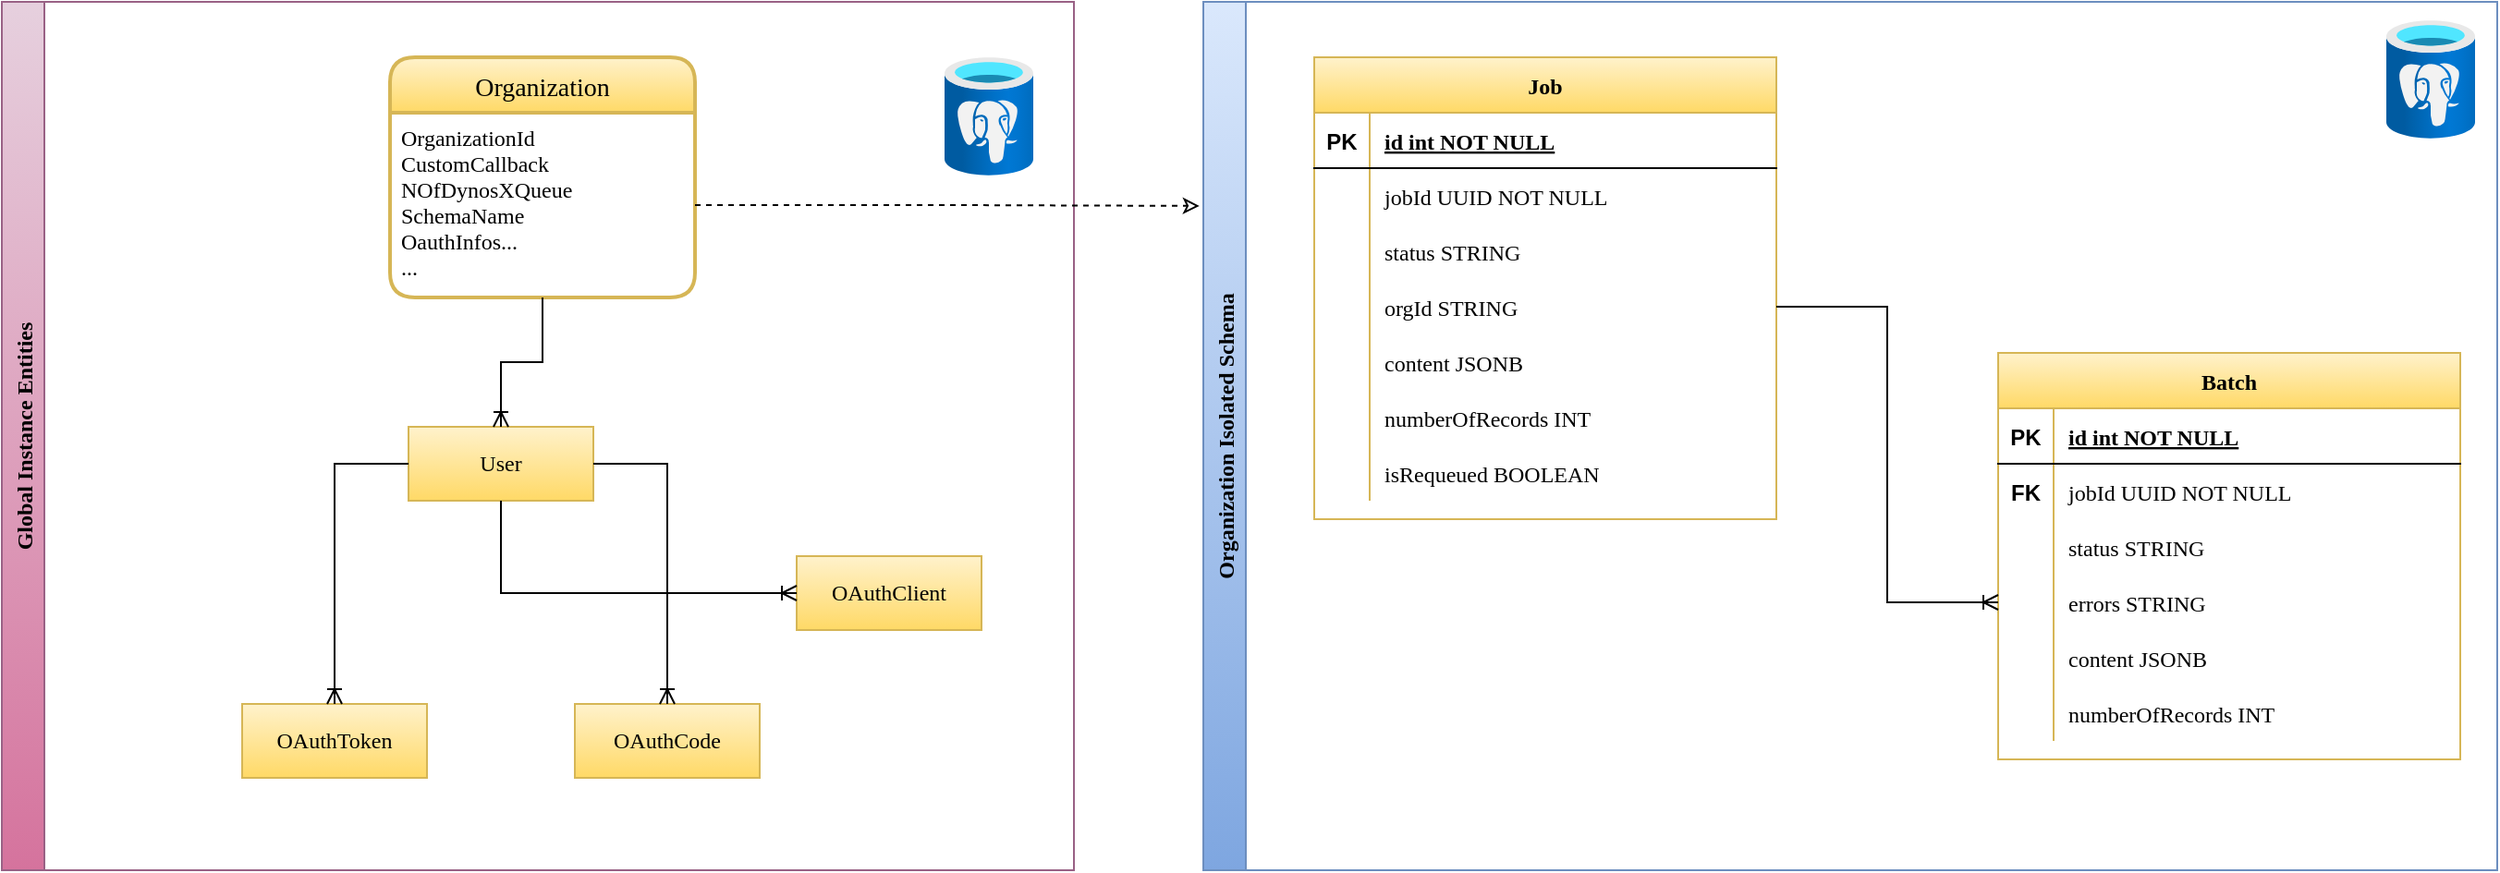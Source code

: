 <mxfile version="17.5.0" type="github">
  <diagram id="R2lEEEUBdFMjLlhIrx00" name="Page-1">
    <mxGraphModel dx="1185" dy="1688" grid="1" gridSize="10" guides="1" tooltips="1" connect="1" arrows="1" fold="1" page="1" pageScale="1" pageWidth="850" pageHeight="1100" math="0" shadow="0" extFonts="Permanent Marker^https://fonts.googleapis.com/css?family=Permanent+Marker">
      <root>
        <mxCell id="0" />
        <mxCell id="1" parent="0" />
        <mxCell id="2rapCwgigCF9VeGwZqSI-26" value="Global Instance Entities" style="swimlane;horizontal=0;fillColor=#e6d0de;gradientColor=#d5739d;strokeColor=#996185;fontFamily=Lucida Console;" vertex="1" parent="1">
          <mxGeometry x="60" y="-30" width="580" height="470" as="geometry" />
        </mxCell>
        <mxCell id="2rapCwgigCF9VeGwZqSI-57" value="" style="group" vertex="1" connectable="0" parent="2rapCwgigCF9VeGwZqSI-26">
          <mxGeometry x="130" y="230" width="400" height="190" as="geometry" />
        </mxCell>
        <mxCell id="2rapCwgigCF9VeGwZqSI-23" value="&lt;font face=&quot;Lucida Console&quot;&gt;OAuthClient&lt;/font&gt;" style="whiteSpace=wrap;html=1;align=center;fillColor=#fff2cc;strokeColor=#d6b656;gradientColor=#ffd966;" vertex="1" parent="2rapCwgigCF9VeGwZqSI-57">
          <mxGeometry x="300" y="70" width="100" height="40" as="geometry" />
        </mxCell>
        <mxCell id="2rapCwgigCF9VeGwZqSI-21" value="&lt;font face=&quot;Lucida Console&quot;&gt;User&lt;/font&gt;" style="whiteSpace=wrap;html=1;align=center;fillColor=#fff2cc;strokeColor=#d6b656;gradientColor=#ffd966;" vertex="1" parent="2rapCwgigCF9VeGwZqSI-57">
          <mxGeometry x="90" width="100" height="40" as="geometry" />
        </mxCell>
        <mxCell id="2rapCwgigCF9VeGwZqSI-36" style="edgeStyle=orthogonalEdgeStyle;rounded=0;orthogonalLoop=1;jettySize=auto;html=1;exitX=0.5;exitY=1;exitDx=0;exitDy=0;entryX=0;entryY=0.5;entryDx=0;entryDy=0;endArrow=ERoneToMany;endFill=0;" edge="1" parent="2rapCwgigCF9VeGwZqSI-57" source="2rapCwgigCF9VeGwZqSI-21" target="2rapCwgigCF9VeGwZqSI-23">
          <mxGeometry relative="1" as="geometry">
            <mxPoint x="150" y="-90" as="sourcePoint" />
            <mxPoint x="150" y="-30.0" as="targetPoint" />
          </mxGeometry>
        </mxCell>
        <mxCell id="2rapCwgigCF9VeGwZqSI-43" value="" style="group" vertex="1" connectable="0" parent="2rapCwgigCF9VeGwZqSI-57">
          <mxGeometry y="150" width="280" height="40" as="geometry" />
        </mxCell>
        <mxCell id="2rapCwgigCF9VeGwZqSI-24" value="&lt;font face=&quot;Lucida Console&quot;&gt;OAuthCode&lt;/font&gt;" style="whiteSpace=wrap;html=1;align=center;fillColor=#fff2cc;strokeColor=#d6b656;gradientColor=#ffd966;" vertex="1" parent="2rapCwgigCF9VeGwZqSI-43">
          <mxGeometry x="180" width="100" height="40" as="geometry" />
        </mxCell>
        <mxCell id="2rapCwgigCF9VeGwZqSI-25" value="&lt;font face=&quot;Lucida Console&quot;&gt;OAuthToken&lt;/font&gt;" style="whiteSpace=wrap;html=1;align=center;fillColor=#fff2cc;strokeColor=#d6b656;gradientColor=#ffd966;" vertex="1" parent="2rapCwgigCF9VeGwZqSI-43">
          <mxGeometry width="100" height="40" as="geometry" />
        </mxCell>
        <mxCell id="2rapCwgigCF9VeGwZqSI-38" style="edgeStyle=orthogonalEdgeStyle;rounded=0;orthogonalLoop=1;jettySize=auto;html=1;exitX=1;exitY=0.5;exitDx=0;exitDy=0;entryX=0.5;entryY=0;entryDx=0;entryDy=0;endArrow=ERoneToMany;endFill=0;" edge="1" parent="2rapCwgigCF9VeGwZqSI-57" source="2rapCwgigCF9VeGwZqSI-21" target="2rapCwgigCF9VeGwZqSI-24">
          <mxGeometry relative="1" as="geometry">
            <mxPoint x="100" y="30" as="sourcePoint" />
            <mxPoint x="60" y="160" as="targetPoint" />
          </mxGeometry>
        </mxCell>
        <mxCell id="2rapCwgigCF9VeGwZqSI-37" style="edgeStyle=orthogonalEdgeStyle;rounded=0;orthogonalLoop=1;jettySize=auto;html=1;exitX=0;exitY=0.5;exitDx=0;exitDy=0;entryX=0.5;entryY=0;entryDx=0;entryDy=0;endArrow=ERoneToMany;endFill=0;" edge="1" parent="2rapCwgigCF9VeGwZqSI-57" source="2rapCwgigCF9VeGwZqSI-21" target="2rapCwgigCF9VeGwZqSI-25">
          <mxGeometry relative="1" as="geometry">
            <mxPoint x="150" y="50" as="sourcePoint" />
            <mxPoint x="290" y="100" as="targetPoint" />
          </mxGeometry>
        </mxCell>
        <mxCell id="2rapCwgigCF9VeGwZqSI-60" value="" style="shape=partialRectangle;connectable=0;fillColor=none;top=0;left=0;bottom=0;right=0;editable=1;overflow=hidden;fontFamily=Lucida Console;" vertex="1" parent="2rapCwgigCF9VeGwZqSI-26">
          <mxGeometry x="195" y="190" width="30" height="30" as="geometry">
            <mxRectangle width="30" height="30" as="alternateBounds" />
          </mxGeometry>
        </mxCell>
        <mxCell id="2rapCwgigCF9VeGwZqSI-61" value="Organization" style="swimlane;childLayout=stackLayout;horizontal=1;startSize=30;horizontalStack=0;rounded=1;fontSize=14;fontStyle=0;strokeWidth=2;resizeParent=0;resizeLast=1;shadow=0;dashed=0;align=center;fontFamily=Lucida Console;fillColor=#fff2cc;gradientColor=#ffd966;strokeColor=#d6b656;" vertex="1" parent="2rapCwgigCF9VeGwZqSI-26">
          <mxGeometry x="210" y="30" width="165" height="130" as="geometry" />
        </mxCell>
        <mxCell id="2rapCwgigCF9VeGwZqSI-62" value="OrganizationId&#xa;CustomCallback&#xa;NOfDynosXQueue&#xa;SchemaName&#xa;OauthInfos...&#xa;..." style="align=left;strokeColor=none;fillColor=none;spacingLeft=4;fontSize=12;verticalAlign=top;resizable=0;rotatable=0;part=1;fontFamily=Lucida Console;" vertex="1" parent="2rapCwgigCF9VeGwZqSI-61">
          <mxGeometry y="30" width="165" height="100" as="geometry" />
        </mxCell>
        <mxCell id="2rapCwgigCF9VeGwZqSI-63" style="edgeStyle=orthogonalEdgeStyle;rounded=0;orthogonalLoop=1;jettySize=auto;html=1;exitX=0.5;exitY=1;exitDx=0;exitDy=0;entryX=0.5;entryY=0;entryDx=0;entryDy=0;endArrow=ERoneToMany;endFill=0;" edge="1" parent="2rapCwgigCF9VeGwZqSI-26" source="2rapCwgigCF9VeGwZqSI-62" target="2rapCwgigCF9VeGwZqSI-21">
          <mxGeometry relative="1" as="geometry">
            <mxPoint x="280.0" y="280" as="sourcePoint" />
            <mxPoint x="440" y="330" as="targetPoint" />
          </mxGeometry>
        </mxCell>
        <mxCell id="2rapCwgigCF9VeGwZqSI-64" value="" style="aspect=fixed;html=1;points=[];align=center;image;fontSize=12;image=img/lib/azure2/databases/Azure_Database_PostgreSQL_Server.svg;fontFamily=Lucida Console;" vertex="1" parent="2rapCwgigCF9VeGwZqSI-26">
          <mxGeometry x="510" y="30" width="48" height="64" as="geometry" />
        </mxCell>
        <mxCell id="2rapCwgigCF9VeGwZqSI-65" value="Organization Isolated Schema" style="swimlane;horizontal=0;fillColor=#dae8fc;gradientColor=#7ea6e0;strokeColor=#6c8ebf;fontFamily=Lucida Console;" vertex="1" parent="1">
          <mxGeometry x="710" y="-30" width="700" height="470" as="geometry" />
        </mxCell>
        <mxCell id="2rapCwgigCF9VeGwZqSI-75" value="" style="shape=partialRectangle;connectable=0;fillColor=none;top=0;left=0;bottom=0;right=0;editable=1;overflow=hidden;fontFamily=Lucida Console;" vertex="1" parent="2rapCwgigCF9VeGwZqSI-65">
          <mxGeometry x="195" y="190" width="30" height="30" as="geometry">
            <mxRectangle width="30" height="30" as="alternateBounds" />
          </mxGeometry>
        </mxCell>
        <mxCell id="2rapCwgigCF9VeGwZqSI-79" value="" style="aspect=fixed;html=1;points=[];align=center;image;fontSize=12;image=img/lib/azure2/databases/Azure_Database_PostgreSQL_Server.svg;fontFamily=Lucida Console;" vertex="1" parent="2rapCwgigCF9VeGwZqSI-65">
          <mxGeometry x="640" y="10" width="48" height="64" as="geometry" />
        </mxCell>
        <mxCell id="C-vyLk0tnHw3VtMMgP7b-2" value="Job" style="shape=table;startSize=30;container=1;collapsible=1;childLayout=tableLayout;fixedRows=1;rowLines=0;fontStyle=1;align=center;resizeLast=1;fillColor=#fff2cc;gradientColor=#ffd966;strokeColor=#d6b656;fontFamily=Lucida Console;" parent="2rapCwgigCF9VeGwZqSI-65" vertex="1">
          <mxGeometry x="60" y="30" width="250" height="250" as="geometry" />
        </mxCell>
        <mxCell id="C-vyLk0tnHw3VtMMgP7b-3" value="" style="shape=partialRectangle;collapsible=0;dropTarget=0;pointerEvents=0;fillColor=none;points=[[0,0.5],[1,0.5]];portConstraint=eastwest;top=0;left=0;right=0;bottom=1;" parent="C-vyLk0tnHw3VtMMgP7b-2" vertex="1">
          <mxGeometry y="30" width="250" height="30" as="geometry" />
        </mxCell>
        <mxCell id="C-vyLk0tnHw3VtMMgP7b-4" value="PK" style="shape=partialRectangle;overflow=hidden;connectable=0;fillColor=none;top=0;left=0;bottom=0;right=0;fontStyle=1;" parent="C-vyLk0tnHw3VtMMgP7b-3" vertex="1">
          <mxGeometry width="30" height="30" as="geometry">
            <mxRectangle width="30" height="30" as="alternateBounds" />
          </mxGeometry>
        </mxCell>
        <mxCell id="C-vyLk0tnHw3VtMMgP7b-5" value="id int NOT NULL " style="shape=partialRectangle;overflow=hidden;connectable=0;fillColor=none;top=0;left=0;bottom=0;right=0;align=left;spacingLeft=6;fontStyle=5;fontFamily=Lucida Console;" parent="C-vyLk0tnHw3VtMMgP7b-3" vertex="1">
          <mxGeometry x="30" width="220" height="30" as="geometry">
            <mxRectangle width="220" height="30" as="alternateBounds" />
          </mxGeometry>
        </mxCell>
        <mxCell id="C-vyLk0tnHw3VtMMgP7b-6" value="" style="shape=partialRectangle;collapsible=0;dropTarget=0;pointerEvents=0;fillColor=none;points=[[0,0.5],[1,0.5]];portConstraint=eastwest;top=0;left=0;right=0;bottom=0;" parent="C-vyLk0tnHw3VtMMgP7b-2" vertex="1">
          <mxGeometry y="60" width="250" height="30" as="geometry" />
        </mxCell>
        <mxCell id="C-vyLk0tnHw3VtMMgP7b-7" value="" style="shape=partialRectangle;overflow=hidden;connectable=0;fillColor=none;top=0;left=0;bottom=0;right=0;" parent="C-vyLk0tnHw3VtMMgP7b-6" vertex="1">
          <mxGeometry width="30" height="30" as="geometry">
            <mxRectangle width="30" height="30" as="alternateBounds" />
          </mxGeometry>
        </mxCell>
        <mxCell id="C-vyLk0tnHw3VtMMgP7b-8" value="jobId UUID NOT NULL" style="shape=partialRectangle;overflow=hidden;connectable=0;fillColor=none;top=0;left=0;bottom=0;right=0;align=left;spacingLeft=6;fontFamily=Lucida Console;" parent="C-vyLk0tnHw3VtMMgP7b-6" vertex="1">
          <mxGeometry x="30" width="220" height="30" as="geometry">
            <mxRectangle width="220" height="30" as="alternateBounds" />
          </mxGeometry>
        </mxCell>
        <mxCell id="2rapCwgigCF9VeGwZqSI-137" value="" style="shape=partialRectangle;collapsible=0;dropTarget=0;pointerEvents=0;fillColor=none;points=[[0,0.5],[1,0.5]];portConstraint=eastwest;top=0;left=0;right=0;bottom=0;" vertex="1" parent="C-vyLk0tnHw3VtMMgP7b-2">
          <mxGeometry y="90" width="250" height="30" as="geometry" />
        </mxCell>
        <mxCell id="2rapCwgigCF9VeGwZqSI-138" value="" style="shape=partialRectangle;overflow=hidden;connectable=0;fillColor=none;top=0;left=0;bottom=0;right=0;" vertex="1" parent="2rapCwgigCF9VeGwZqSI-137">
          <mxGeometry width="30" height="30" as="geometry">
            <mxRectangle width="30" height="30" as="alternateBounds" />
          </mxGeometry>
        </mxCell>
        <mxCell id="2rapCwgigCF9VeGwZqSI-139" value="status STRING" style="shape=partialRectangle;overflow=hidden;connectable=0;fillColor=none;top=0;left=0;bottom=0;right=0;align=left;spacingLeft=6;fontFamily=Lucida Console;" vertex="1" parent="2rapCwgigCF9VeGwZqSI-137">
          <mxGeometry x="30" width="220" height="30" as="geometry">
            <mxRectangle width="220" height="30" as="alternateBounds" />
          </mxGeometry>
        </mxCell>
        <mxCell id="C-vyLk0tnHw3VtMMgP7b-9" value="" style="shape=partialRectangle;collapsible=0;dropTarget=0;pointerEvents=0;fillColor=none;points=[[0,0.5],[1,0.5]];portConstraint=eastwest;top=0;left=0;right=0;bottom=0;" parent="C-vyLk0tnHw3VtMMgP7b-2" vertex="1">
          <mxGeometry y="120" width="250" height="30" as="geometry" />
        </mxCell>
        <mxCell id="C-vyLk0tnHw3VtMMgP7b-10" value="" style="shape=partialRectangle;overflow=hidden;connectable=0;fillColor=none;top=0;left=0;bottom=0;right=0;" parent="C-vyLk0tnHw3VtMMgP7b-9" vertex="1">
          <mxGeometry width="30" height="30" as="geometry">
            <mxRectangle width="30" height="30" as="alternateBounds" />
          </mxGeometry>
        </mxCell>
        <mxCell id="C-vyLk0tnHw3VtMMgP7b-11" value="orgId STRING" style="shape=partialRectangle;overflow=hidden;connectable=0;fillColor=none;top=0;left=0;bottom=0;right=0;align=left;spacingLeft=6;fontFamily=Lucida Console;" parent="C-vyLk0tnHw3VtMMgP7b-9" vertex="1">
          <mxGeometry x="30" width="220" height="30" as="geometry">
            <mxRectangle width="220" height="30" as="alternateBounds" />
          </mxGeometry>
        </mxCell>
        <mxCell id="2rapCwgigCF9VeGwZqSI-140" value="" style="shape=partialRectangle;collapsible=0;dropTarget=0;pointerEvents=0;fillColor=none;points=[[0,0.5],[1,0.5]];portConstraint=eastwest;top=0;left=0;right=0;bottom=0;" vertex="1" parent="C-vyLk0tnHw3VtMMgP7b-2">
          <mxGeometry y="150" width="250" height="30" as="geometry" />
        </mxCell>
        <mxCell id="2rapCwgigCF9VeGwZqSI-141" value="" style="shape=partialRectangle;overflow=hidden;connectable=0;fillColor=none;top=0;left=0;bottom=0;right=0;" vertex="1" parent="2rapCwgigCF9VeGwZqSI-140">
          <mxGeometry width="30" height="30" as="geometry">
            <mxRectangle width="30" height="30" as="alternateBounds" />
          </mxGeometry>
        </mxCell>
        <mxCell id="2rapCwgigCF9VeGwZqSI-142" value="content JSONB" style="shape=partialRectangle;overflow=hidden;connectable=0;fillColor=none;top=0;left=0;bottom=0;right=0;align=left;spacingLeft=6;fontFamily=Lucida Console;" vertex="1" parent="2rapCwgigCF9VeGwZqSI-140">
          <mxGeometry x="30" width="220" height="30" as="geometry">
            <mxRectangle width="220" height="30" as="alternateBounds" />
          </mxGeometry>
        </mxCell>
        <mxCell id="2rapCwgigCF9VeGwZqSI-143" value="" style="shape=partialRectangle;collapsible=0;dropTarget=0;pointerEvents=0;fillColor=none;points=[[0,0.5],[1,0.5]];portConstraint=eastwest;top=0;left=0;right=0;bottom=0;" vertex="1" parent="C-vyLk0tnHw3VtMMgP7b-2">
          <mxGeometry y="180" width="250" height="30" as="geometry" />
        </mxCell>
        <mxCell id="2rapCwgigCF9VeGwZqSI-144" value="" style="shape=partialRectangle;overflow=hidden;connectable=0;fillColor=none;top=0;left=0;bottom=0;right=0;" vertex="1" parent="2rapCwgigCF9VeGwZqSI-143">
          <mxGeometry width="30" height="30" as="geometry">
            <mxRectangle width="30" height="30" as="alternateBounds" />
          </mxGeometry>
        </mxCell>
        <mxCell id="2rapCwgigCF9VeGwZqSI-145" value="numberOfRecords INT" style="shape=partialRectangle;overflow=hidden;connectable=0;fillColor=none;top=0;left=0;bottom=0;right=0;align=left;spacingLeft=6;fontFamily=Lucida Console;" vertex="1" parent="2rapCwgigCF9VeGwZqSI-143">
          <mxGeometry x="30" width="220" height="30" as="geometry">
            <mxRectangle width="220" height="30" as="alternateBounds" />
          </mxGeometry>
        </mxCell>
        <mxCell id="2rapCwgigCF9VeGwZqSI-146" value="" style="shape=partialRectangle;collapsible=0;dropTarget=0;pointerEvents=0;fillColor=none;points=[[0,0.5],[1,0.5]];portConstraint=eastwest;top=0;left=0;right=0;bottom=0;" vertex="1" parent="C-vyLk0tnHw3VtMMgP7b-2">
          <mxGeometry y="210" width="250" height="30" as="geometry" />
        </mxCell>
        <mxCell id="2rapCwgigCF9VeGwZqSI-147" value="" style="shape=partialRectangle;overflow=hidden;connectable=0;fillColor=none;top=0;left=0;bottom=0;right=0;" vertex="1" parent="2rapCwgigCF9VeGwZqSI-146">
          <mxGeometry width="30" height="30" as="geometry">
            <mxRectangle width="30" height="30" as="alternateBounds" />
          </mxGeometry>
        </mxCell>
        <mxCell id="2rapCwgigCF9VeGwZqSI-148" value="isRequeued BOOLEAN" style="shape=partialRectangle;overflow=hidden;connectable=0;fillColor=none;top=0;left=0;bottom=0;right=0;align=left;spacingLeft=6;fontFamily=Lucida Console;" vertex="1" parent="2rapCwgigCF9VeGwZqSI-146">
          <mxGeometry x="30" width="220" height="30" as="geometry">
            <mxRectangle width="220" height="30" as="alternateBounds" />
          </mxGeometry>
        </mxCell>
        <mxCell id="2rapCwgigCF9VeGwZqSI-149" value="Batch" style="shape=table;startSize=30;container=1;collapsible=1;childLayout=tableLayout;fixedRows=1;rowLines=0;fontStyle=1;align=center;resizeLast=1;fillColor=#fff2cc;gradientColor=#ffd966;strokeColor=#d6b656;fontFamily=Lucida Console;" vertex="1" parent="2rapCwgigCF9VeGwZqSI-65">
          <mxGeometry x="430" y="190" width="250" height="220" as="geometry" />
        </mxCell>
        <mxCell id="2rapCwgigCF9VeGwZqSI-150" value="" style="shape=partialRectangle;collapsible=0;dropTarget=0;pointerEvents=0;fillColor=none;points=[[0,0.5],[1,0.5]];portConstraint=eastwest;top=0;left=0;right=0;bottom=1;" vertex="1" parent="2rapCwgigCF9VeGwZqSI-149">
          <mxGeometry y="30" width="250" height="30" as="geometry" />
        </mxCell>
        <mxCell id="2rapCwgigCF9VeGwZqSI-151" value="PK" style="shape=partialRectangle;overflow=hidden;connectable=0;fillColor=none;top=0;left=0;bottom=0;right=0;fontStyle=1;" vertex="1" parent="2rapCwgigCF9VeGwZqSI-150">
          <mxGeometry width="30" height="30" as="geometry">
            <mxRectangle width="30" height="30" as="alternateBounds" />
          </mxGeometry>
        </mxCell>
        <mxCell id="2rapCwgigCF9VeGwZqSI-152" value="id int NOT NULL " style="shape=partialRectangle;overflow=hidden;connectable=0;fillColor=none;top=0;left=0;bottom=0;right=0;align=left;spacingLeft=6;fontStyle=5;fontFamily=Lucida Console;" vertex="1" parent="2rapCwgigCF9VeGwZqSI-150">
          <mxGeometry x="30" width="220" height="30" as="geometry">
            <mxRectangle width="220" height="30" as="alternateBounds" />
          </mxGeometry>
        </mxCell>
        <mxCell id="2rapCwgigCF9VeGwZqSI-153" value="" style="shape=partialRectangle;collapsible=0;dropTarget=0;pointerEvents=0;fillColor=none;points=[[0,0.5],[1,0.5]];portConstraint=eastwest;top=0;left=0;right=0;bottom=0;" vertex="1" parent="2rapCwgigCF9VeGwZqSI-149">
          <mxGeometry y="60" width="250" height="30" as="geometry" />
        </mxCell>
        <mxCell id="2rapCwgigCF9VeGwZqSI-154" value="FK" style="shape=partialRectangle;overflow=hidden;connectable=0;fillColor=none;top=0;left=0;bottom=0;right=0;fontStyle=1" vertex="1" parent="2rapCwgigCF9VeGwZqSI-153">
          <mxGeometry width="30" height="30" as="geometry">
            <mxRectangle width="30" height="30" as="alternateBounds" />
          </mxGeometry>
        </mxCell>
        <mxCell id="2rapCwgigCF9VeGwZqSI-155" value="jobId UUID NOT NULL" style="shape=partialRectangle;overflow=hidden;connectable=0;fillColor=none;top=0;left=0;bottom=0;right=0;align=left;spacingLeft=6;fontFamily=Lucida Console;" vertex="1" parent="2rapCwgigCF9VeGwZqSI-153">
          <mxGeometry x="30" width="220" height="30" as="geometry">
            <mxRectangle width="220" height="30" as="alternateBounds" />
          </mxGeometry>
        </mxCell>
        <mxCell id="2rapCwgigCF9VeGwZqSI-156" value="" style="shape=partialRectangle;collapsible=0;dropTarget=0;pointerEvents=0;fillColor=none;points=[[0,0.5],[1,0.5]];portConstraint=eastwest;top=0;left=0;right=0;bottom=0;" vertex="1" parent="2rapCwgigCF9VeGwZqSI-149">
          <mxGeometry y="90" width="250" height="30" as="geometry" />
        </mxCell>
        <mxCell id="2rapCwgigCF9VeGwZqSI-157" value="" style="shape=partialRectangle;overflow=hidden;connectable=0;fillColor=none;top=0;left=0;bottom=0;right=0;" vertex="1" parent="2rapCwgigCF9VeGwZqSI-156">
          <mxGeometry width="30" height="30" as="geometry">
            <mxRectangle width="30" height="30" as="alternateBounds" />
          </mxGeometry>
        </mxCell>
        <mxCell id="2rapCwgigCF9VeGwZqSI-158" value="status STRING" style="shape=partialRectangle;overflow=hidden;connectable=0;fillColor=none;top=0;left=0;bottom=0;right=0;align=left;spacingLeft=6;fontFamily=Lucida Console;" vertex="1" parent="2rapCwgigCF9VeGwZqSI-156">
          <mxGeometry x="30" width="220" height="30" as="geometry">
            <mxRectangle width="220" height="30" as="alternateBounds" />
          </mxGeometry>
        </mxCell>
        <mxCell id="2rapCwgigCF9VeGwZqSI-159" value="" style="shape=partialRectangle;collapsible=0;dropTarget=0;pointerEvents=0;fillColor=none;points=[[0,0.5],[1,0.5]];portConstraint=eastwest;top=0;left=0;right=0;bottom=0;" vertex="1" parent="2rapCwgigCF9VeGwZqSI-149">
          <mxGeometry y="120" width="250" height="30" as="geometry" />
        </mxCell>
        <mxCell id="2rapCwgigCF9VeGwZqSI-160" value="" style="shape=partialRectangle;overflow=hidden;connectable=0;fillColor=none;top=0;left=0;bottom=0;right=0;" vertex="1" parent="2rapCwgigCF9VeGwZqSI-159">
          <mxGeometry width="30" height="30" as="geometry">
            <mxRectangle width="30" height="30" as="alternateBounds" />
          </mxGeometry>
        </mxCell>
        <mxCell id="2rapCwgigCF9VeGwZqSI-161" value="errors STRING" style="shape=partialRectangle;overflow=hidden;connectable=0;fillColor=none;top=0;left=0;bottom=0;right=0;align=left;spacingLeft=6;fontFamily=Lucida Console;" vertex="1" parent="2rapCwgigCF9VeGwZqSI-159">
          <mxGeometry x="30" width="220" height="30" as="geometry">
            <mxRectangle width="220" height="30" as="alternateBounds" />
          </mxGeometry>
        </mxCell>
        <mxCell id="2rapCwgigCF9VeGwZqSI-162" value="" style="shape=partialRectangle;collapsible=0;dropTarget=0;pointerEvents=0;fillColor=none;points=[[0,0.5],[1,0.5]];portConstraint=eastwest;top=0;left=0;right=0;bottom=0;" vertex="1" parent="2rapCwgigCF9VeGwZqSI-149">
          <mxGeometry y="150" width="250" height="30" as="geometry" />
        </mxCell>
        <mxCell id="2rapCwgigCF9VeGwZqSI-163" value="" style="shape=partialRectangle;overflow=hidden;connectable=0;fillColor=none;top=0;left=0;bottom=0;right=0;" vertex="1" parent="2rapCwgigCF9VeGwZqSI-162">
          <mxGeometry width="30" height="30" as="geometry">
            <mxRectangle width="30" height="30" as="alternateBounds" />
          </mxGeometry>
        </mxCell>
        <mxCell id="2rapCwgigCF9VeGwZqSI-164" value="content JSONB" style="shape=partialRectangle;overflow=hidden;connectable=0;fillColor=none;top=0;left=0;bottom=0;right=0;align=left;spacingLeft=6;fontFamily=Lucida Console;" vertex="1" parent="2rapCwgigCF9VeGwZqSI-162">
          <mxGeometry x="30" width="220" height="30" as="geometry">
            <mxRectangle width="220" height="30" as="alternateBounds" />
          </mxGeometry>
        </mxCell>
        <mxCell id="2rapCwgigCF9VeGwZqSI-165" value="" style="shape=partialRectangle;collapsible=0;dropTarget=0;pointerEvents=0;fillColor=none;points=[[0,0.5],[1,0.5]];portConstraint=eastwest;top=0;left=0;right=0;bottom=0;" vertex="1" parent="2rapCwgigCF9VeGwZqSI-149">
          <mxGeometry y="180" width="250" height="30" as="geometry" />
        </mxCell>
        <mxCell id="2rapCwgigCF9VeGwZqSI-166" value="" style="shape=partialRectangle;overflow=hidden;connectable=0;fillColor=none;top=0;left=0;bottom=0;right=0;" vertex="1" parent="2rapCwgigCF9VeGwZqSI-165">
          <mxGeometry width="30" height="30" as="geometry">
            <mxRectangle width="30" height="30" as="alternateBounds" />
          </mxGeometry>
        </mxCell>
        <mxCell id="2rapCwgigCF9VeGwZqSI-167" value="numberOfRecords INT" style="shape=partialRectangle;overflow=hidden;connectable=0;fillColor=none;top=0;left=0;bottom=0;right=0;align=left;spacingLeft=6;fontFamily=Lucida Console;" vertex="1" parent="2rapCwgigCF9VeGwZqSI-165">
          <mxGeometry x="30" width="220" height="30" as="geometry">
            <mxRectangle width="220" height="30" as="alternateBounds" />
          </mxGeometry>
        </mxCell>
        <mxCell id="2rapCwgigCF9VeGwZqSI-171" style="edgeStyle=orthogonalEdgeStyle;rounded=0;orthogonalLoop=1;jettySize=auto;html=1;exitX=1;exitY=0.5;exitDx=0;exitDy=0;entryX=0;entryY=0.5;entryDx=0;entryDy=0;endArrow=ERoneToMany;endFill=0;" edge="1" parent="2rapCwgigCF9VeGwZqSI-65" source="C-vyLk0tnHw3VtMMgP7b-9" target="2rapCwgigCF9VeGwZqSI-159">
          <mxGeometry relative="1" as="geometry">
            <mxPoint x="310" y="320" as="sourcePoint" />
            <mxPoint x="350" y="450" as="targetPoint" />
          </mxGeometry>
        </mxCell>
        <mxCell id="2rapCwgigCF9VeGwZqSI-80" style="edgeStyle=orthogonalEdgeStyle;rounded=0;orthogonalLoop=1;jettySize=auto;html=1;entryX=-0.003;entryY=0.235;entryDx=0;entryDy=0;entryPerimeter=0;fontFamily=Lucida Console;endArrow=classic;endFill=0;dashed=1;" edge="1" parent="1" source="2rapCwgigCF9VeGwZqSI-62" target="2rapCwgigCF9VeGwZqSI-65">
          <mxGeometry relative="1" as="geometry" />
        </mxCell>
      </root>
    </mxGraphModel>
  </diagram>
</mxfile>
